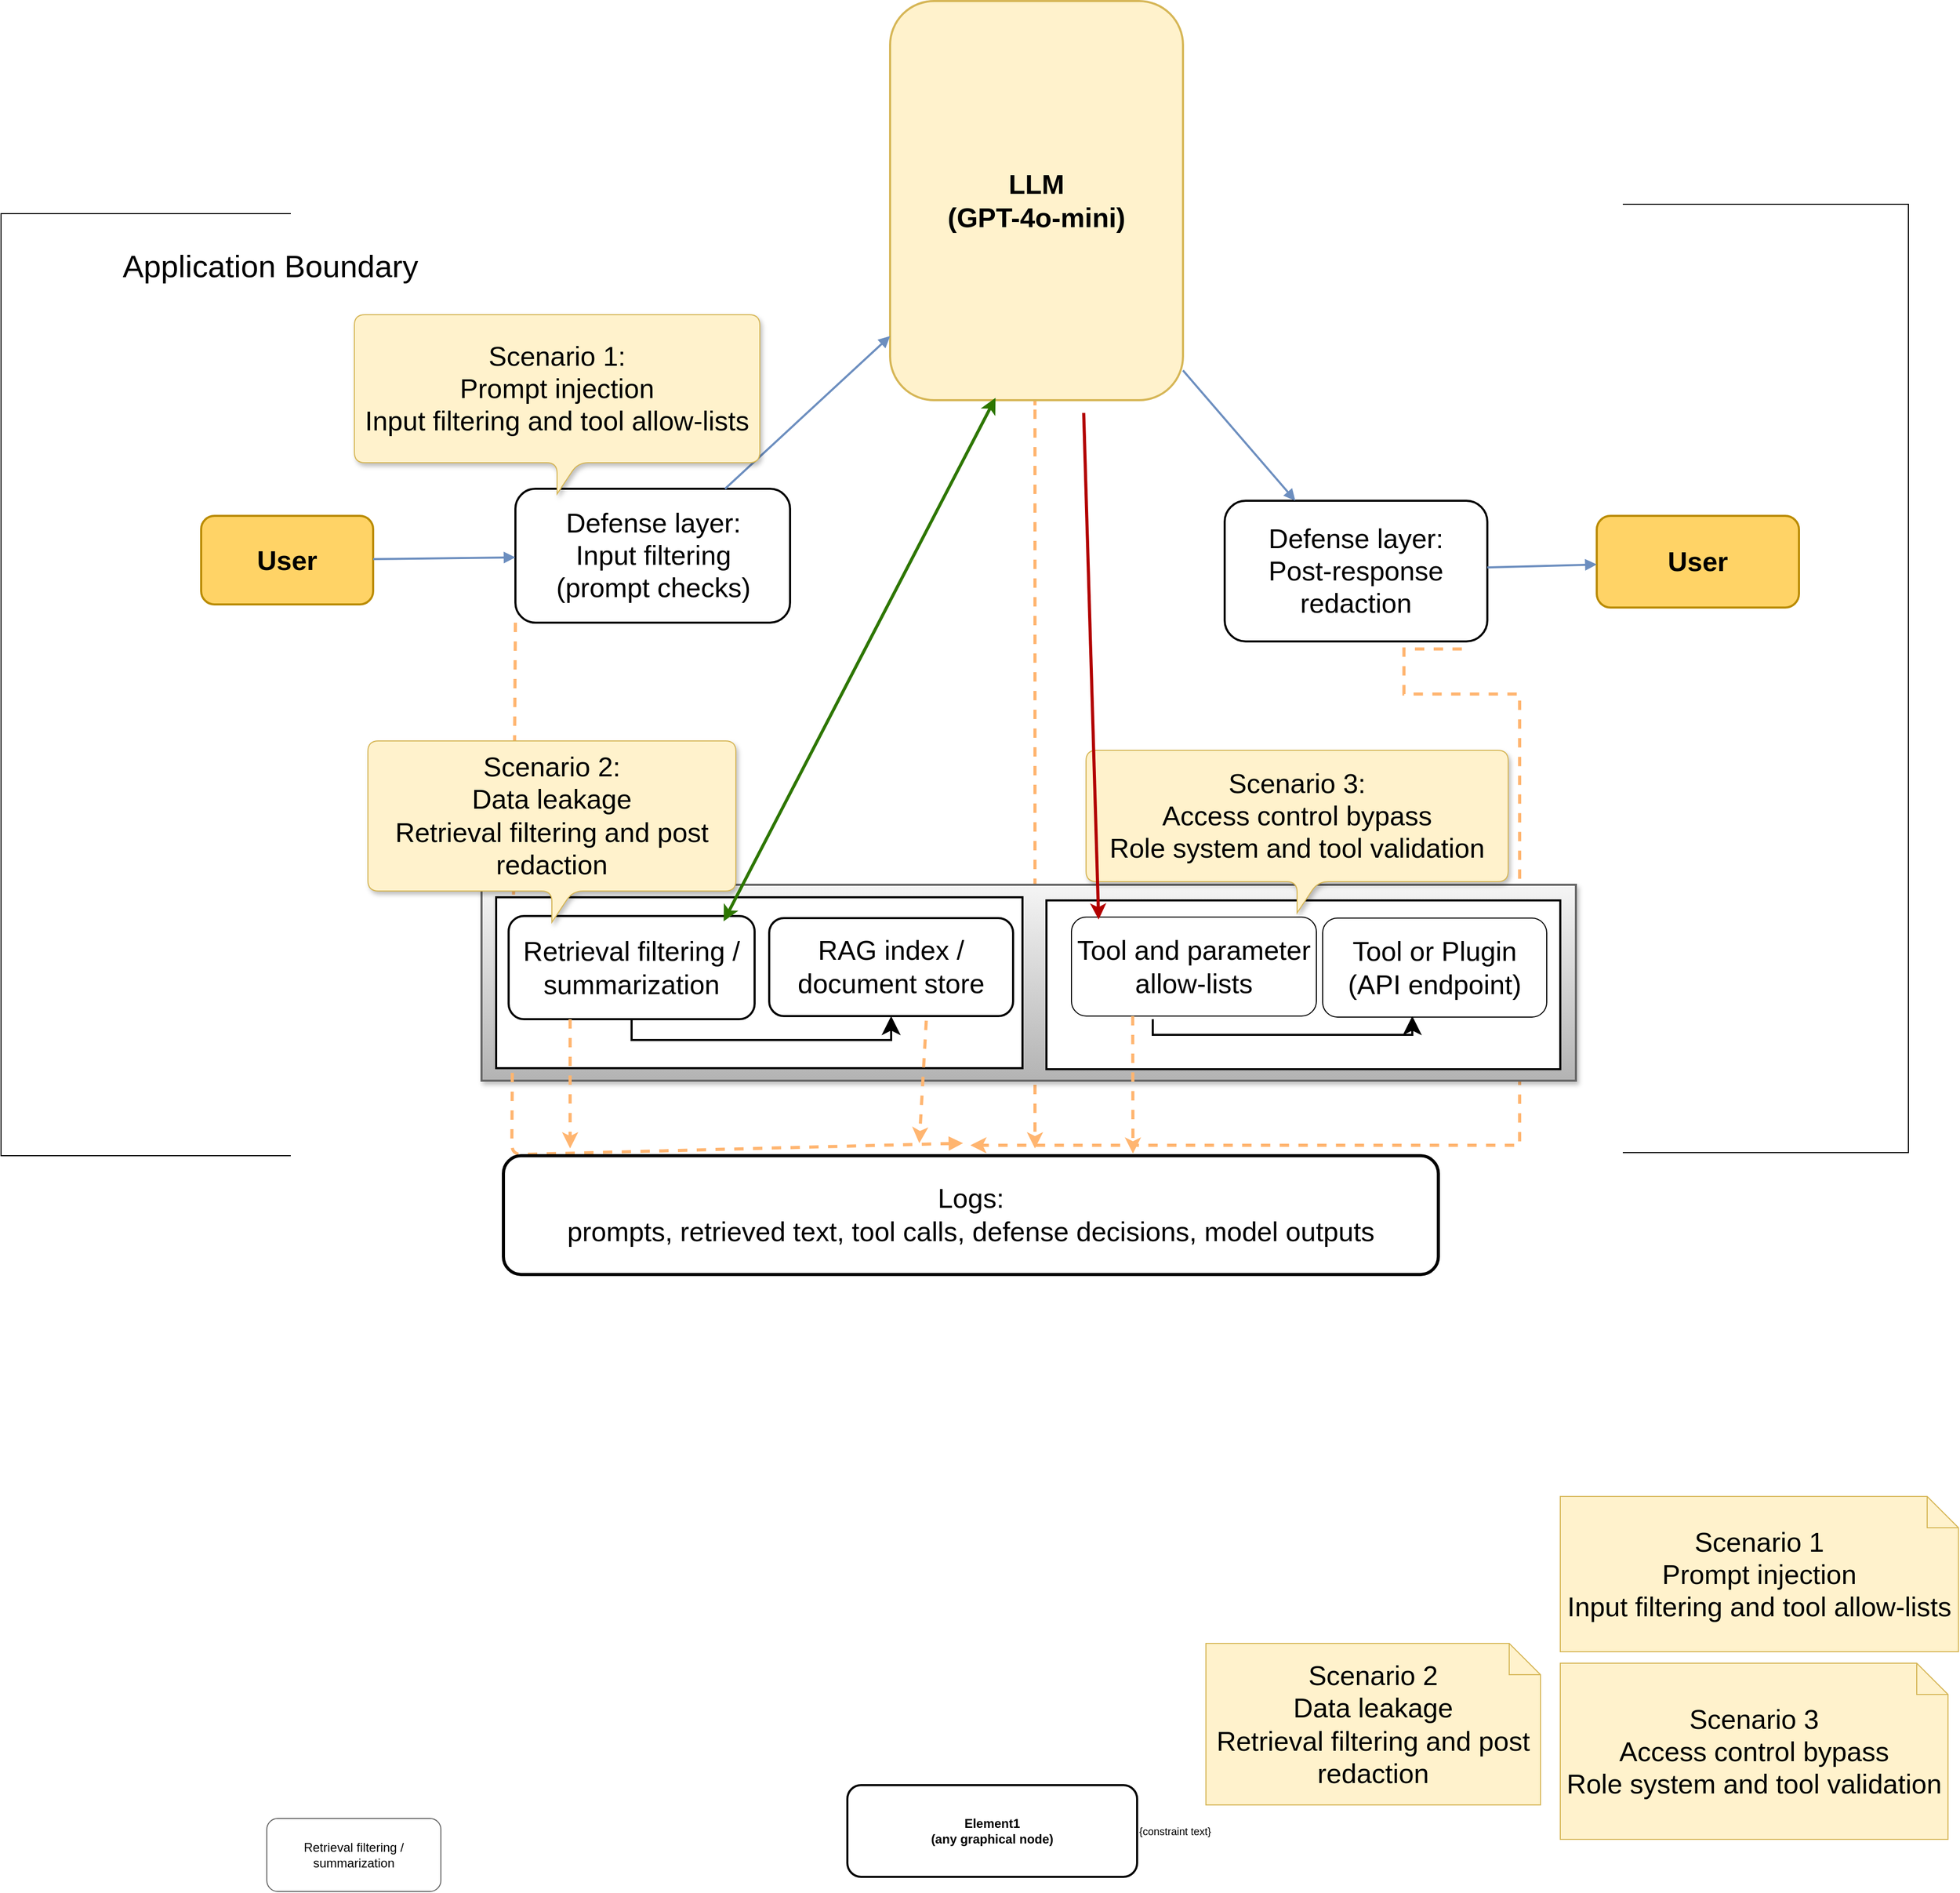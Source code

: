 <mxfile version="28.2.7" pages="2">
  <diagram id="LLM-Defense-Flow" name="Page-1">
    <mxGraphModel dx="2455" dy="2253" grid="0" gridSize="10" guides="1" tooltips="1" connect="1" arrows="1" fold="1" page="0" pageScale="1" pageWidth="1600" pageHeight="1000" background="none" math="0" shadow="0">
      <root>
        <mxCell id="0" />
        <mxCell id="1" parent="0" />
        <mxCell id="user_left" value="&lt;font style=&quot;font-size: 26px;&quot;&gt;User&lt;/font&gt;" style="rounded=1;whiteSpace=wrap;html=1;fillColor=#FFD366;strokeColor=#BA8B00;fontSize=14;fontStyle=1;strokeWidth=2;" parent="1" vertex="1">
          <mxGeometry x="-93" y="4" width="165" height="85" as="geometry" />
        </mxCell>
        <mxCell id="input_filter" value="&lt;div&gt;&lt;font style=&quot;font-size: 26px;&quot;&gt;Defense layer:&lt;/font&gt;&lt;/div&gt;&lt;div&gt;&lt;font style=&quot;font-size: 26px;&quot;&gt;Input filtering&lt;/font&gt;&lt;/div&gt;&lt;font style=&quot;font-size: 26px;&quot;&gt;(prompt checks)&lt;/font&gt;" style="rounded=1;whiteSpace=wrap;html=1;fontSize=13;strokeWidth=2;" parent="1" vertex="1">
          <mxGeometry x="208.5" y="-22" width="263.5" height="128.5" as="geometry" />
        </mxCell>
        <mxCell id="2ylnhe91_07ZGJmHf7mg-33" value="" style="edgeStyle=orthogonalEdgeStyle;rounded=0;orthogonalLoop=1;jettySize=auto;html=1;dashed=1;strokeWidth=3;strokeColor=#FFB570;" edge="1" parent="1">
          <mxGeometry relative="1" as="geometry">
            <mxPoint x="707" y="-102" as="sourcePoint" />
            <mxPoint x="707" y="611" as="targetPoint" />
            <Array as="points">
              <mxPoint x="707" y="-109" />
            </Array>
          </mxGeometry>
        </mxCell>
        <mxCell id="llm" value="&lt;font style=&quot;font-size: 26px;&quot;&gt;LLM&lt;br&gt;(GPT-4o-mini)&lt;/font&gt;" style="rounded=1;whiteSpace=wrap;html=1;fillColor=#FFF2CC;strokeColor=#D6B656;fontSize=14;fontStyle=1;strokeWidth=2;" parent="1" vertex="1">
          <mxGeometry x="568" y="-490" width="281" height="383" as="geometry" />
        </mxCell>
        <mxCell id="2ylnhe91_07ZGJmHf7mg-29" value="" style="edgeStyle=orthogonalEdgeStyle;rounded=0;orthogonalLoop=1;jettySize=auto;html=1;dashed=1;strokeWidth=3;strokeColor=#FFB570;exitX=0.903;exitY=1.054;exitDx=0;exitDy=0;exitPerimeter=0;" edge="1" parent="1" source="post_redact">
          <mxGeometry relative="1" as="geometry">
            <mxPoint x="645" y="608" as="targetPoint" />
            <Array as="points">
              <mxPoint x="1061" y="175" />
              <mxPoint x="1172" y="175" />
              <mxPoint x="1172" y="608" />
            </Array>
          </mxGeometry>
        </mxCell>
        <mxCell id="post_redact" value="&lt;div&gt;&lt;font style=&quot;font-size: 26px;&quot;&gt;Defense layer:&lt;/font&gt;&lt;/div&gt;&lt;div&gt;&lt;font style=&quot;font-size: 26px;&quot;&gt;Post-response redaction&lt;/font&gt;&lt;/div&gt;" style="rounded=1;whiteSpace=wrap;html=1;fontSize=13;strokeWidth=2;" parent="1" vertex="1">
          <mxGeometry x="889" y="-10.5" width="252" height="135" as="geometry" />
        </mxCell>
        <mxCell id="user_right" value="&lt;font style=&quot;font-size: 26px;&quot;&gt;User&lt;/font&gt;" style="rounded=1;whiteSpace=wrap;html=1;fillColor=#FFD366;strokeColor=#BA8B00;fontSize=14;fontStyle=1;strokeWidth=2;" parent="1" vertex="1">
          <mxGeometry x="1246" y="4" width="194" height="88" as="geometry" />
        </mxCell>
        <mxCell id="e1" style="endArrow=block;strokeWidth=2;strokeColor=#6C8EBF" parent="1" source="user_left" target="input_filter" edge="1">
          <mxGeometry relative="1" as="geometry" />
        </mxCell>
        <mxCell id="e2" style="endArrow=block;strokeWidth=2;strokeColor=#6C8EBF;" parent="1" source="input_filter" target="llm" edge="1">
          <mxGeometry relative="1" as="geometry" />
        </mxCell>
        <mxCell id="e3" style="endArrow=block;strokeWidth=2;strokeColor=#6C8EBF;" parent="1" source="llm" target="post_redact" edge="1">
          <mxGeometry relative="1" as="geometry" />
        </mxCell>
        <mxCell id="e4" style="endArrow=block;strokeWidth=2;strokeColor=#6C8EBF" parent="1" source="post_redact" target="user_right" edge="1">
          <mxGeometry relative="1" as="geometry" />
        </mxCell>
        <mxCell id="retrieval" value="Retrieval filtering / summarization" style="rounded=1;whiteSpace=wrap;html=1;fillColor=#FFFFFF;strokeColor=#666666;fontSize=12" parent="1" vertex="1">
          <mxGeometry x="-30" y="1254" width="167" height="70" as="geometry" />
        </mxCell>
        <mxCell id="rag_index" value="" style="rounded=0;whiteSpace=wrap;html=1;fontSize=12;strokeWidth=2;shadow=1;glass=0;perimeterSpacing=0;fillStyle=auto;fillColor=#f5f5f5;strokeColor=#666666;gradientColor=#b3b3b3;" parent="1" vertex="1">
          <mxGeometry x="176" y="358" width="1050" height="188" as="geometry" />
        </mxCell>
        <mxCell id="e5" style="endArrow=block;dashed=1;strokeColor=#FFB570;strokeWidth=3;exitX=0;exitY=1;exitDx=0;exitDy=0;" parent="1" source="input_filter" edge="1">
          <mxGeometry relative="1" as="geometry">
            <mxPoint x="287.75" y="128" as="sourcePoint" />
            <mxPoint x="638" y="606" as="targetPoint" />
            <Array as="points">
              <mxPoint x="205" y="617" />
            </Array>
          </mxGeometry>
        </mxCell>
        <mxCell id="logs" value="&lt;font style=&quot;font-size: 26px;&quot;&gt;&lt;span&gt;&lt;span style=&quot;background-color: light-dark(#ffffff, var(--ge-dark-color, #121212));&quot;&gt;Logs:&lt;/span&gt;&lt;br&gt;&lt;span style=&quot;background-color: light-dark(#ffffff, var(--ge-dark-color, #121212));&quot;&gt;prompts, retrieved text, tool calls, defense decisions, model outputs&lt;/span&gt;&lt;/span&gt;&lt;/font&gt;" style="rounded=1;whiteSpace=wrap;html=1;fontSize=12;strokeWidth=3;" parent="1" vertex="1">
          <mxGeometry x="197" y="618" width="897" height="114" as="geometry" />
        </mxCell>
        <mxCell id="note1" value="&lt;font style=&quot;font-size: 26px;&quot;&gt;Scenario 1&lt;br&gt;Prompt injection&lt;br&gt;Input filtering and tool allow-lists&lt;/font&gt;" style="shape=note;whiteSpace=wrap;html=1;fillColor=#FFF2CC;strokeColor=#D6B656;fontSize=12" parent="1" vertex="1">
          <mxGeometry x="1211" y="945" width="382" height="149" as="geometry" />
        </mxCell>
        <mxCell id="note2" value="&lt;font style=&quot;font-size: 26px;&quot;&gt;Scenario 2&lt;br&gt;Data leakage&lt;br&gt;Retrieval filtering and post redaction&lt;/font&gt;" style="shape=note;whiteSpace=wrap;html=1;fillColor=#fff2cc;strokeColor=#d6b656;fontSize=12;" parent="1" vertex="1">
          <mxGeometry x="871" y="1086" width="321" height="155" as="geometry" />
        </mxCell>
        <mxCell id="note3" value="&lt;font style=&quot;font-size: 26px;&quot;&gt;Scenario 3&lt;br&gt;Access control bypass&lt;br&gt;Role system and tool validation&lt;/font&gt;" style="shape=note;whiteSpace=wrap;html=1;fillColor=#FFF2CC;strokeColor=#D6B656;fontSize=12" parent="1" vertex="1">
          <mxGeometry x="1211" y="1105" width="372" height="169" as="geometry" />
        </mxCell>
        <mxCell id="2ylnhe91_07ZGJmHf7mg-10" value="&lt;div&gt;&lt;br/&gt;&lt;/div&gt;" style="rounded=0;whiteSpace=wrap;html=1;fontSize=12;strokeWidth=2;fillColor=default;" vertex="1" parent="1">
          <mxGeometry x="190" y="370" width="505" height="164" as="geometry" />
        </mxCell>
        <mxCell id="2ylnhe91_07ZGJmHf7mg-19" value="" style="edgeStyle=orthogonalEdgeStyle;rounded=0;orthogonalLoop=1;jettySize=auto;html=1;entryX=0.5;entryY=1;entryDx=0;entryDy=0;exitX=0.5;exitY=1;exitDx=0;exitDy=0;endSize=12;strokeWidth=2;" edge="1" parent="1" source="2ylnhe91_07ZGJmHf7mg-11" target="2ylnhe91_07ZGJmHf7mg-13">
          <mxGeometry relative="1" as="geometry">
            <mxPoint x="320.0" y="586.5" as="targetPoint" />
          </mxGeometry>
        </mxCell>
        <mxCell id="2ylnhe91_07ZGJmHf7mg-11" value="&lt;font style=&quot;font-size: 26px;&quot;&gt;Retrieval filtering / summarization&lt;/font&gt;" style="rounded=1;whiteSpace=wrap;html=1;strokeWidth=2;" vertex="1" parent="1">
          <mxGeometry x="202" y="388" width="236" height="99" as="geometry" />
        </mxCell>
        <mxCell id="2ylnhe91_07ZGJmHf7mg-12" value="&lt;div&gt;&lt;br/&gt;&lt;/div&gt;" style="rounded=0;whiteSpace=wrap;html=1;fontSize=12;strokeWidth=2;" vertex="1" parent="1">
          <mxGeometry x="718" y="373" width="493" height="162" as="geometry" />
        </mxCell>
        <mxCell id="2ylnhe91_07ZGJmHf7mg-13" value="&lt;font style=&quot;font-size: 26px;&quot;&gt;RAG index / document store&lt;/font&gt;" style="rounded=1;whiteSpace=wrap;html=1;strokeWidth=2;" vertex="1" parent="1">
          <mxGeometry x="452" y="390" width="234" height="94" as="geometry" />
        </mxCell>
        <mxCell id="2ylnhe91_07ZGJmHf7mg-14" value="&lt;font style=&quot;font-size: 26px;&quot;&gt;Tool and parameter allow-lists&lt;/font&gt;" style="rounded=1;whiteSpace=wrap;html=1;" vertex="1" parent="1">
          <mxGeometry x="742" y="389" width="235" height="95" as="geometry" />
        </mxCell>
        <mxCell id="2ylnhe91_07ZGJmHf7mg-15" value="&lt;font style=&quot;font-size: 26px;&quot;&gt;Tool or Plugin&lt;br&gt;(API endpoint)&lt;/font&gt;" style="rounded=1;whiteSpace=wrap;html=1;" vertex="1" parent="1">
          <mxGeometry x="983" y="390" width="215" height="95" as="geometry" />
        </mxCell>
        <mxCell id="2ylnhe91_07ZGJmHf7mg-16" value="Element1&#xa;(any graphical node)" style="shape=rect;strokeWidth=2;fontStyle=1;html=1;whiteSpace=wrap;align=center;rounded=1;" vertex="1" parent="1">
          <mxGeometry x="527" y="1222" width="278" height="88" as="geometry" />
        </mxCell>
        <mxCell id="2ylnhe91_07ZGJmHf7mg-17" value="{constraint text}" style="align=left;html=1;verticalAlign=middle;labelPosition=right;verticalLabelPosition=middle;labelBackgroundColor=none;fontSize=10" connectable="0" vertex="1" parent="2ylnhe91_07ZGJmHf7mg-16">
          <mxGeometry x="278" y="44" as="geometry" />
        </mxCell>
        <mxCell id="2ylnhe91_07ZGJmHf7mg-20" value="" style="edgeStyle=orthogonalEdgeStyle;rounded=0;orthogonalLoop=1;jettySize=auto;html=1;entryX=0.5;entryY=1;entryDx=0;entryDy=0;exitX=0.5;exitY=1;exitDx=0;exitDy=0;endSize=12;strokeWidth=2;" edge="1" parent="1">
          <mxGeometry relative="1" as="geometry">
            <mxPoint x="820" y="487" as="sourcePoint" />
            <mxPoint x="1069" y="484" as="targetPoint" />
            <Array as="points">
              <mxPoint x="820" y="502" />
              <mxPoint x="1069" y="502" />
            </Array>
          </mxGeometry>
        </mxCell>
        <mxCell id="2ylnhe91_07ZGJmHf7mg-34" value="" style="rounded=0;orthogonalLoop=1;jettySize=auto;html=1;exitX=0.25;exitY=1;exitDx=0;exitDy=0;dashed=1;strokeWidth=3;strokeColor=#FFB570;" edge="1" parent="1" source="2ylnhe91_07ZGJmHf7mg-11">
          <mxGeometry relative="1" as="geometry">
            <mxPoint x="717" y="145" as="sourcePoint" />
            <mxPoint x="261" y="611" as="targetPoint" />
          </mxGeometry>
        </mxCell>
        <mxCell id="2ylnhe91_07ZGJmHf7mg-35" value="" style="rounded=0;orthogonalLoop=1;jettySize=auto;html=1;exitX=0.644;exitY=1.047;exitDx=0;exitDy=0;dashed=1;strokeWidth=3;strokeColor=#FFB570;exitPerimeter=0;" edge="1" parent="1" source="2ylnhe91_07ZGJmHf7mg-13">
          <mxGeometry relative="1" as="geometry">
            <mxPoint x="271" y="497" as="sourcePoint" />
            <mxPoint x="596" y="606" as="targetPoint" />
          </mxGeometry>
        </mxCell>
        <mxCell id="2ylnhe91_07ZGJmHf7mg-37" value="" style="rounded=0;orthogonalLoop=1;jettySize=auto;html=1;exitX=0.25;exitY=1;exitDx=0;exitDy=0;dashed=1;strokeWidth=3;strokeColor=#FFB570;" edge="1" parent="1" source="2ylnhe91_07ZGJmHf7mg-14">
          <mxGeometry relative="1" as="geometry">
            <mxPoint x="613" y="498" as="sourcePoint" />
            <mxPoint x="801" y="616" as="targetPoint" />
          </mxGeometry>
        </mxCell>
        <mxCell id="2ylnhe91_07ZGJmHf7mg-39" value="&lt;font style=&quot;font-size: 26px;&quot;&gt;Scenario 1:&lt;br&gt;Prompt injection&lt;br&gt;Input filtering and tool allow-lists&lt;/font&gt;" style="shape=callout;whiteSpace=wrap;html=1;perimeter=calloutPerimeter;fillColor=#fff2cc;strokeColor=#d6b656;rounded=1;shadow=1;" vertex="1" parent="1">
          <mxGeometry x="54" y="-189" width="389" height="172" as="geometry" />
        </mxCell>
        <mxCell id="2ylnhe91_07ZGJmHf7mg-40" value="&lt;font style=&quot;font-size: 26px;&quot;&gt;Scenario 3:&lt;br&gt;Access control bypass&lt;br&gt;Role system and tool validation&lt;/font&gt;" style="shape=callout;whiteSpace=wrap;html=1;perimeter=calloutPerimeter;fillColor=#fff2cc;strokeColor=#d6b656;rounded=1;shadow=1;" vertex="1" parent="1">
          <mxGeometry x="756" y="229" width="405" height="156" as="geometry" />
        </mxCell>
        <mxCell id="2ylnhe91_07ZGJmHf7mg-41" value="&lt;font style=&quot;font-size: 26px;&quot;&gt;Scenario 2:&lt;br&gt;Data leakage&lt;br&gt;Retrieval filtering and post redaction&lt;/font&gt;" style="shape=callout;whiteSpace=wrap;html=1;perimeter=calloutPerimeter;fillColor=#fff2cc;strokeColor=#d6b656;shadow=1;rounded=1;" vertex="1" parent="1">
          <mxGeometry x="67" y="220" width="353" height="174" as="geometry" />
        </mxCell>
        <mxCell id="2ylnhe91_07ZGJmHf7mg-42" value="" style="endArrow=classic;startArrow=classic;html=1;rounded=0;exitX=0.874;exitY=0.052;exitDx=0;exitDy=0;strokeWidth=3;exitPerimeter=0;strokeColor=#2D7600;flowAnimation=0;shadow=0;entryX=0.36;entryY=0.994;entryDx=0;entryDy=0;entryPerimeter=0;fillColor=#60a917;" edge="1" parent="1" source="2ylnhe91_07ZGJmHf7mg-11" target="llm">
          <mxGeometry width="50" height="50" relative="1" as="geometry">
            <mxPoint x="652" y="310" as="sourcePoint" />
            <mxPoint x="573" y="120" as="targetPoint" />
          </mxGeometry>
        </mxCell>
        <mxCell id="q_0bkTGc4Cj3Mn6Je6cg-2" value="" style="endArrow=classic;html=1;rounded=0;exitX=0.661;exitY=1.032;exitDx=0;exitDy=0;exitPerimeter=0;entryX=0.111;entryY=0.025;entryDx=0;entryDy=0;entryPerimeter=0;strokeWidth=3;strokeColor=#B20000;fillColor=#e51400;" edge="1" parent="1" source="llm" target="2ylnhe91_07ZGJmHf7mg-14">
          <mxGeometry width="50" height="50" relative="1" as="geometry">
            <mxPoint x="768" y="387" as="sourcePoint" />
            <mxPoint x="1277" y="171" as="targetPoint" />
          </mxGeometry>
        </mxCell>
        <mxCell id="q_0bkTGc4Cj3Mn6Je6cg-4" value="" style="strokeWidth=1;html=1;shape=mxgraph.flowchart.annotation_1;align=left;pointerEvents=1;direction=west;" vertex="1" parent="1">
          <mxGeometry x="1271" y="-295" width="274" height="910" as="geometry" />
        </mxCell>
        <mxCell id="q_0bkTGc4Cj3Mn6Je6cg-7" value="&lt;font style=&quot;font-size: 30px;&quot;&gt;Application Boundary&lt;/font&gt;" style="text;html=1;whiteSpace=wrap;strokeColor=none;fillColor=none;align=center;verticalAlign=middle;rounded=0;" vertex="1" parent="1">
          <mxGeometry x="-204" y="-271" width="355" height="70" as="geometry" />
        </mxCell>
        <mxCell id="q_0bkTGc4Cj3Mn6Je6cg-5" value="" style="strokeWidth=1;html=1;shape=mxgraph.flowchart.annotation_1;align=left;pointerEvents=1;" vertex="1" parent="1">
          <mxGeometry x="-285" y="-286" width="278" height="904" as="geometry" />
        </mxCell>
      </root>
    </mxGraphModel>
  </diagram>
  <diagram id="SOOf1ISE1L7ZzfLsuVDb" name="Page-2">
    <mxGraphModel dx="1265" dy="894" grid="0" gridSize="10" guides="1" tooltips="1" connect="1" arrows="1" fold="1" page="0" pageScale="1" pageWidth="827" pageHeight="1169" math="0" shadow="0">
      <root>
        <mxCell id="0" />
        <mxCell id="1" parent="0" />
      </root>
    </mxGraphModel>
  </diagram>
</mxfile>
